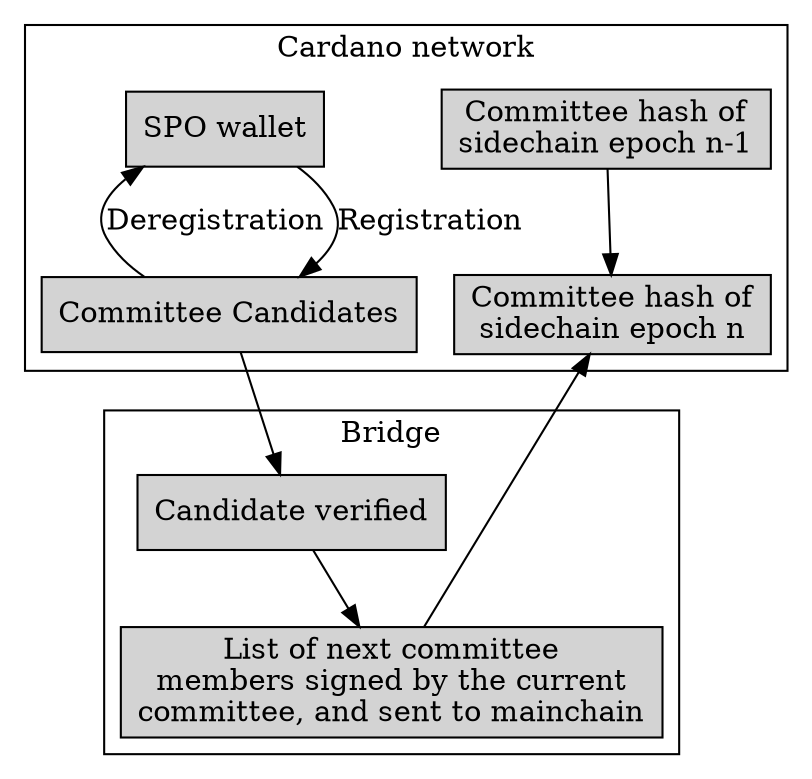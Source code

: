 digraph {
  node [shape=rect style=filled]

  subgraph cluster_cardano {
    label="Cardano network"

    spoWallet [label="SPO wallet"]
    committeeCandidates [label="Committee Candidates"]

    committeeHash1 [label="Committee hash of\nsidechain epoch n-1"]
    committeeHash2 [label="Committee hash of\nsidechain epoch n"]
  }

  subgraph cluster_bridge {
    label="Bridge"

    verifySPO [label="Candidate verified"]
    mkCommittee [label="List of next committee\nmembers signed by the current\ncommittee, and sent to mainchain"]

  }

  subgraph cluster_sidechain {
    label="Sidechain network"
  }

  spoWallet -> committeeCandidates [label="Registration"]
  committeeCandidates -> spoWallet [label="Deregistration" labeljust=r]

  committeeCandidates -> verifySPO -> mkCommittee

  committeeHash1 -> committeeHash2
  mkCommittee -> committeeHash2
}
